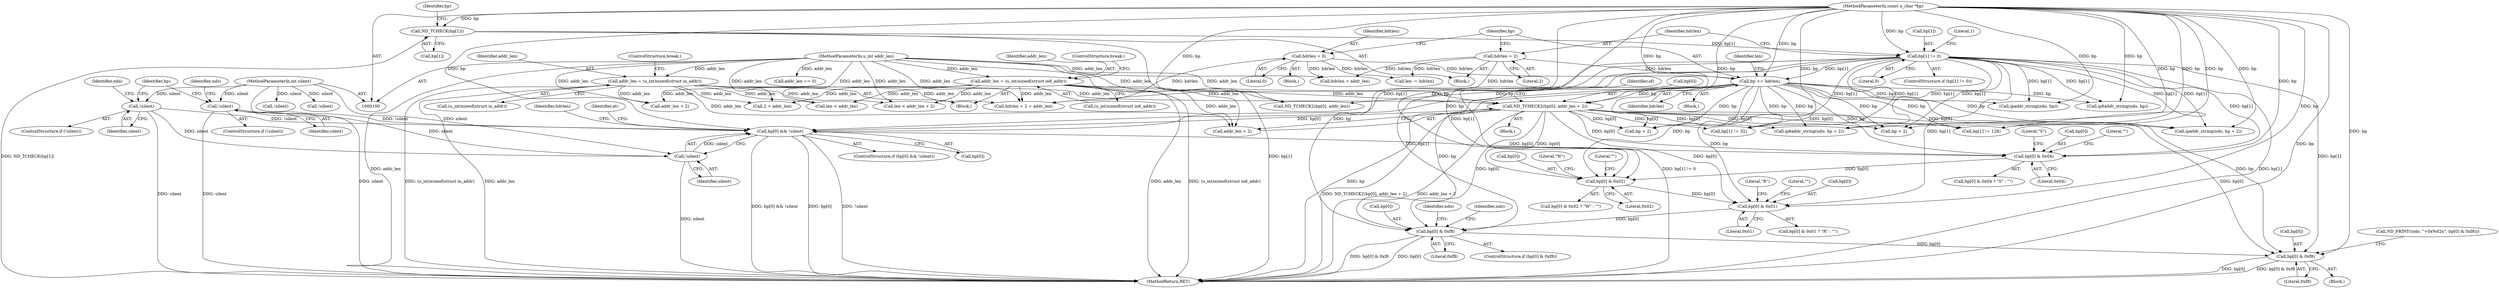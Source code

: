 digraph "0_tcpdump_5dc1860d8267b1e0cb78c9ffa2a40bea2fdb3ddc_3@array" {
"1000367" [label="(Call,bp[0] & 0x02)"];
"1000188" [label="(Call,bp += hdrlen)"];
"1000185" [label="(Call,hdrlen = 0)"];
"1000164" [label="(Call,hdrlen = 2)"];
"1000156" [label="(Call,bp[1] != 0)"];
"1000120" [label="(Call,ND_TCHECK(bp[1]))"];
"1000102" [label="(MethodParameterIn,const u_char *bp)"];
"1000358" [label="(Call,bp[0] & 0x04)"];
"1000329" [label="(Call,bp[0] && !silent)"];
"1000254" [label="(Call,ND_TCHECK2(bp[0], addr_len + 2))"];
"1000105" [label="(MethodParameterIn,u_int addr_len)"];
"1000133" [label="(Call,addr_len = (u_int)sizeof(struct in_addr))"];
"1000144" [label="(Call,addr_len = (u_int)sizeof(struct in6_addr))"];
"1000267" [label="(Call,!silent)"];
"1000106" [label="(MethodParameterIn,int silent)"];
"1000301" [label="(Call,!silent)"];
"1000333" [label="(Call,!silent)"];
"1000375" [label="(Call,bp[0] & 0x01)"];
"1000383" [label="(Call,bp[0] & 0xf8)"];
"1000394" [label="(Call,bp[0] & 0xf8)"];
"1000258" [label="(Call,addr_len + 2)"];
"1000364" [label="(Literal,\"\")"];
"1000139" [label="(ControlStructure,break;)"];
"1000192" [label="(Identifier,len)"];
"1000189" [label="(Identifier,bp)"];
"1000121" [label="(Call,bp[1])"];
"1000376" [label="(Call,bp[0])"];
"1000114" [label="(Block,)"];
"1000135" [label="(Call,(u_int)sizeof(struct in_addr))"];
"1000263" [label="(Identifier,af)"];
"1000266" [label="(ControlStructure,if (!silent))"];
"1000164" [label="(Call,hdrlen = 2)"];
"1000163" [label="(Literal,1)"];
"1000186" [label="(Identifier,hdrlen)"];
"1000250" [label="(Call,addr_len + 2)"];
"1000380" [label="(Literal,\"R\")"];
"1000300" [label="(ControlStructure,if (!silent))"];
"1000221" [label="(Call,ipaddr_string(ndo, bp))"];
"1000134" [label="(Identifier,addr_len)"];
"1000105" [label="(MethodParameterIn,u_int addr_len)"];
"1000106" [label="(MethodParameterIn,int silent)"];
"1000363" [label="(Literal,\"S\")"];
"1000368" [label="(Call,bp[0])"];
"1000330" [label="(Call,bp[0])"];
"1000238" [label="(Call,ip6addr_string(ndo, bp))"];
"1000384" [label="(Call,bp[0])"];
"1000203" [label="(Call,ND_TCHECK2(bp[0], addr_len))"];
"1000392" [label="(Block,)"];
"1000255" [label="(Call,bp[0])"];
"1000231" [label="(Call,!silent)"];
"1000371" [label="(Literal,0x02)"];
"1000405" [label="(Identifier,hdrlen)"];
"1000338" [label="(Identifier,at)"];
"1000331" [label="(Identifier,bp)"];
"1000406" [label="(Call,2 + addr_len)"];
"1000358" [label="(Call,bp[0] & 0x04)"];
"1000196" [label="(Block,)"];
"1000160" [label="(Literal,0)"];
"1000185" [label="(Call,hdrlen = 0)"];
"1000166" [label="(Literal,2)"];
"1000191" [label="(Call,len -= hdrlen)"];
"1000379" [label="(Literal,0x01)"];
"1000111" [label="(Call,addr_len == 0)"];
"1000375" [label="(Call,bp[0] & 0x01)"];
"1000383" [label="(Call,bp[0] & 0xf8)"];
"1000333" [label="(Call,!silent)"];
"1000387" [label="(Literal,0xf8)"];
"1000306" [label="(Identifier,ndo)"];
"1000367" [label="(Call,bp[0] & 0x02)"];
"1000102" [label="(MethodParameterIn,const u_char *bp)"];
"1000190" [label="(Identifier,hdrlen)"];
"1000382" [label="(ControlStructure,if (bp[0] & 0xf8))"];
"1000187" [label="(Literal,0)"];
"1000389" [label="(Call,ND_PRINT((ndo, \"+0x%02x\", bp[0] & 0xf8)))"];
"1000188" [label="(Call,bp += hdrlen)"];
"1000146" [label="(Call,(u_int)sizeof(struct in6_addr))"];
"1000328" [label="(ControlStructure,if (bp[0] && !silent))"];
"1000156" [label="(Call,bp[1] != 0)"];
"1000242" [label="(Call,hdrlen + addr_len)"];
"1000357" [label="(Call,bp[0] & 0x04 ? \"S\" : \"\")"];
"1000199" [label="(Call,len < addr_len)"];
"1000359" [label="(Call,bp[0])"];
"1000395" [label="(Call,bp[0])"];
"1000107" [label="(Block,)"];
"1000334" [label="(Identifier,silent)"];
"1000157" [label="(Call,bp[1])"];
"1000150" [label="(ControlStructure,break;)"];
"1000120" [label="(Call,ND_TCHECK(bp[1]))"];
"1000381" [label="(Literal,\"\")"];
"1000401" [label="(Identifier,ndo)"];
"1000126" [label="(Identifier,bp)"];
"1000133" [label="(Call,addr_len = (u_int)sizeof(struct in_addr))"];
"1000267" [label="(Call,!silent)"];
"1000155" [label="(ControlStructure,if (bp[1] != 0))"];
"1000128" [label="(Block,)"];
"1000311" [label="(Call,bp + 2)"];
"1000404" [label="(Call,hdrlen + 2 + addr_len)"];
"1000315" [label="(Call,bp[1] != 128)"];
"1000366" [label="(Call,bp[0] & 0x02 ? \"W\" : \"\")"];
"1000145" [label="(Identifier,addr_len)"];
"1000394" [label="(Call,bp[0] & 0xf8)"];
"1000302" [label="(Identifier,silent)"];
"1000144" [label="(Call,addr_len = (u_int)sizeof(struct in6_addr))"];
"1000168" [label="(Block,)"];
"1000268" [label="(Identifier,silent)"];
"1000275" [label="(Call,ipaddr_string(ndo, bp + 2))"];
"1000372" [label="(Literal,\"W\")"];
"1000272" [label="(Identifier,ndo)"];
"1000417" [label="(MethodReturn,RET)"];
"1000329" [label="(Call,bp[0] && !silent)"];
"1000254" [label="(Call,ND_TCHECK2(bp[0], addr_len + 2))"];
"1000165" [label="(Identifier,hdrlen)"];
"1000398" [label="(Literal,0xf8)"];
"1000277" [label="(Call,bp + 2)"];
"1000281" [label="(Call,bp[1] != 32)"];
"1000309" [label="(Call,ip6addr_string(ndo, bp + 2))"];
"1000391" [label="(Identifier,ndo)"];
"1000301" [label="(Call,!silent)"];
"1000214" [label="(Call,!silent)"];
"1000374" [label="(Call,bp[0] & 0x01 ? \"R\" : \"\")"];
"1000362" [label="(Literal,0x04)"];
"1000373" [label="(Literal,\"\")"];
"1000248" [label="(Call,len < addr_len + 2)"];
"1000367" -> "1000366"  [label="AST: "];
"1000367" -> "1000371"  [label="CFG: "];
"1000368" -> "1000367"  [label="AST: "];
"1000371" -> "1000367"  [label="AST: "];
"1000372" -> "1000367"  [label="CFG: "];
"1000373" -> "1000367"  [label="CFG: "];
"1000188" -> "1000367"  [label="DDG: bp"];
"1000358" -> "1000367"  [label="DDG: bp[0]"];
"1000102" -> "1000367"  [label="DDG: bp"];
"1000156" -> "1000367"  [label="DDG: bp[1]"];
"1000254" -> "1000367"  [label="DDG: bp[0]"];
"1000367" -> "1000375"  [label="DDG: bp[0]"];
"1000188" -> "1000107"  [label="AST: "];
"1000188" -> "1000190"  [label="CFG: "];
"1000189" -> "1000188"  [label="AST: "];
"1000190" -> "1000188"  [label="AST: "];
"1000192" -> "1000188"  [label="CFG: "];
"1000188" -> "1000417"  [label="DDG: bp"];
"1000185" -> "1000188"  [label="DDG: hdrlen"];
"1000164" -> "1000188"  [label="DDG: hdrlen"];
"1000156" -> "1000188"  [label="DDG: bp[1]"];
"1000102" -> "1000188"  [label="DDG: bp"];
"1000188" -> "1000203"  [label="DDG: bp"];
"1000188" -> "1000221"  [label="DDG: bp"];
"1000188" -> "1000238"  [label="DDG: bp"];
"1000188" -> "1000254"  [label="DDG: bp"];
"1000188" -> "1000275"  [label="DDG: bp"];
"1000188" -> "1000277"  [label="DDG: bp"];
"1000188" -> "1000281"  [label="DDG: bp"];
"1000188" -> "1000309"  [label="DDG: bp"];
"1000188" -> "1000311"  [label="DDG: bp"];
"1000188" -> "1000315"  [label="DDG: bp"];
"1000188" -> "1000329"  [label="DDG: bp"];
"1000188" -> "1000358"  [label="DDG: bp"];
"1000188" -> "1000375"  [label="DDG: bp"];
"1000188" -> "1000383"  [label="DDG: bp"];
"1000188" -> "1000394"  [label="DDG: bp"];
"1000185" -> "1000168"  [label="AST: "];
"1000185" -> "1000187"  [label="CFG: "];
"1000186" -> "1000185"  [label="AST: "];
"1000187" -> "1000185"  [label="AST: "];
"1000189" -> "1000185"  [label="CFG: "];
"1000185" -> "1000191"  [label="DDG: hdrlen"];
"1000185" -> "1000242"  [label="DDG: hdrlen"];
"1000185" -> "1000404"  [label="DDG: hdrlen"];
"1000164" -> "1000114"  [label="AST: "];
"1000164" -> "1000166"  [label="CFG: "];
"1000165" -> "1000164"  [label="AST: "];
"1000166" -> "1000164"  [label="AST: "];
"1000189" -> "1000164"  [label="CFG: "];
"1000164" -> "1000191"  [label="DDG: hdrlen"];
"1000164" -> "1000242"  [label="DDG: hdrlen"];
"1000164" -> "1000404"  [label="DDG: hdrlen"];
"1000156" -> "1000155"  [label="AST: "];
"1000156" -> "1000160"  [label="CFG: "];
"1000157" -> "1000156"  [label="AST: "];
"1000160" -> "1000156"  [label="AST: "];
"1000163" -> "1000156"  [label="CFG: "];
"1000165" -> "1000156"  [label="CFG: "];
"1000156" -> "1000417"  [label="DDG: bp[1]"];
"1000156" -> "1000417"  [label="DDG: bp[1] != 0"];
"1000120" -> "1000156"  [label="DDG: bp[1]"];
"1000102" -> "1000156"  [label="DDG: bp"];
"1000156" -> "1000221"  [label="DDG: bp[1]"];
"1000156" -> "1000238"  [label="DDG: bp[1]"];
"1000156" -> "1000275"  [label="DDG: bp[1]"];
"1000156" -> "1000277"  [label="DDG: bp[1]"];
"1000156" -> "1000281"  [label="DDG: bp[1]"];
"1000156" -> "1000309"  [label="DDG: bp[1]"];
"1000156" -> "1000311"  [label="DDG: bp[1]"];
"1000156" -> "1000315"  [label="DDG: bp[1]"];
"1000156" -> "1000329"  [label="DDG: bp[1]"];
"1000156" -> "1000358"  [label="DDG: bp[1]"];
"1000156" -> "1000375"  [label="DDG: bp[1]"];
"1000156" -> "1000383"  [label="DDG: bp[1]"];
"1000156" -> "1000394"  [label="DDG: bp[1]"];
"1000120" -> "1000114"  [label="AST: "];
"1000120" -> "1000121"  [label="CFG: "];
"1000121" -> "1000120"  [label="AST: "];
"1000126" -> "1000120"  [label="CFG: "];
"1000120" -> "1000417"  [label="DDG: bp[1]"];
"1000120" -> "1000417"  [label="DDG: ND_TCHECK(bp[1])"];
"1000102" -> "1000120"  [label="DDG: bp"];
"1000102" -> "1000100"  [label="AST: "];
"1000102" -> "1000417"  [label="DDG: bp"];
"1000102" -> "1000203"  [label="DDG: bp"];
"1000102" -> "1000221"  [label="DDG: bp"];
"1000102" -> "1000238"  [label="DDG: bp"];
"1000102" -> "1000254"  [label="DDG: bp"];
"1000102" -> "1000275"  [label="DDG: bp"];
"1000102" -> "1000277"  [label="DDG: bp"];
"1000102" -> "1000281"  [label="DDG: bp"];
"1000102" -> "1000309"  [label="DDG: bp"];
"1000102" -> "1000311"  [label="DDG: bp"];
"1000102" -> "1000315"  [label="DDG: bp"];
"1000102" -> "1000329"  [label="DDG: bp"];
"1000102" -> "1000358"  [label="DDG: bp"];
"1000102" -> "1000375"  [label="DDG: bp"];
"1000102" -> "1000383"  [label="DDG: bp"];
"1000102" -> "1000394"  [label="DDG: bp"];
"1000358" -> "1000357"  [label="AST: "];
"1000358" -> "1000362"  [label="CFG: "];
"1000359" -> "1000358"  [label="AST: "];
"1000362" -> "1000358"  [label="AST: "];
"1000363" -> "1000358"  [label="CFG: "];
"1000364" -> "1000358"  [label="CFG: "];
"1000329" -> "1000358"  [label="DDG: bp[0]"];
"1000254" -> "1000358"  [label="DDG: bp[0]"];
"1000329" -> "1000328"  [label="AST: "];
"1000329" -> "1000330"  [label="CFG: "];
"1000329" -> "1000333"  [label="CFG: "];
"1000330" -> "1000329"  [label="AST: "];
"1000333" -> "1000329"  [label="AST: "];
"1000338" -> "1000329"  [label="CFG: "];
"1000405" -> "1000329"  [label="CFG: "];
"1000329" -> "1000417"  [label="DDG: !silent"];
"1000329" -> "1000417"  [label="DDG: bp[0] && !silent"];
"1000329" -> "1000417"  [label="DDG: bp[0]"];
"1000254" -> "1000329"  [label="DDG: bp[0]"];
"1000267" -> "1000329"  [label="DDG: !silent"];
"1000301" -> "1000329"  [label="DDG: !silent"];
"1000333" -> "1000329"  [label="DDG: silent"];
"1000254" -> "1000196"  [label="AST: "];
"1000254" -> "1000258"  [label="CFG: "];
"1000255" -> "1000254"  [label="AST: "];
"1000258" -> "1000254"  [label="AST: "];
"1000263" -> "1000254"  [label="CFG: "];
"1000254" -> "1000417"  [label="DDG: ND_TCHECK2(bp[0], addr_len + 2)"];
"1000254" -> "1000417"  [label="DDG: addr_len + 2"];
"1000105" -> "1000254"  [label="DDG: addr_len"];
"1000133" -> "1000254"  [label="DDG: addr_len"];
"1000144" -> "1000254"  [label="DDG: addr_len"];
"1000254" -> "1000275"  [label="DDG: bp[0]"];
"1000254" -> "1000277"  [label="DDG: bp[0]"];
"1000254" -> "1000281"  [label="DDG: bp[0]"];
"1000254" -> "1000309"  [label="DDG: bp[0]"];
"1000254" -> "1000311"  [label="DDG: bp[0]"];
"1000254" -> "1000315"  [label="DDG: bp[0]"];
"1000254" -> "1000375"  [label="DDG: bp[0]"];
"1000254" -> "1000383"  [label="DDG: bp[0]"];
"1000254" -> "1000394"  [label="DDG: bp[0]"];
"1000105" -> "1000100"  [label="AST: "];
"1000105" -> "1000417"  [label="DDG: addr_len"];
"1000105" -> "1000111"  [label="DDG: addr_len"];
"1000105" -> "1000133"  [label="DDG: addr_len"];
"1000105" -> "1000144"  [label="DDG: addr_len"];
"1000105" -> "1000199"  [label="DDG: addr_len"];
"1000105" -> "1000203"  [label="DDG: addr_len"];
"1000105" -> "1000242"  [label="DDG: addr_len"];
"1000105" -> "1000248"  [label="DDG: addr_len"];
"1000105" -> "1000250"  [label="DDG: addr_len"];
"1000105" -> "1000258"  [label="DDG: addr_len"];
"1000105" -> "1000404"  [label="DDG: addr_len"];
"1000105" -> "1000406"  [label="DDG: addr_len"];
"1000133" -> "1000128"  [label="AST: "];
"1000133" -> "1000135"  [label="CFG: "];
"1000134" -> "1000133"  [label="AST: "];
"1000135" -> "1000133"  [label="AST: "];
"1000139" -> "1000133"  [label="CFG: "];
"1000133" -> "1000417"  [label="DDG: addr_len"];
"1000133" -> "1000417"  [label="DDG: (u_int)sizeof(struct in_addr)"];
"1000133" -> "1000199"  [label="DDG: addr_len"];
"1000133" -> "1000248"  [label="DDG: addr_len"];
"1000133" -> "1000250"  [label="DDG: addr_len"];
"1000133" -> "1000258"  [label="DDG: addr_len"];
"1000133" -> "1000404"  [label="DDG: addr_len"];
"1000133" -> "1000406"  [label="DDG: addr_len"];
"1000144" -> "1000128"  [label="AST: "];
"1000144" -> "1000146"  [label="CFG: "];
"1000145" -> "1000144"  [label="AST: "];
"1000146" -> "1000144"  [label="AST: "];
"1000150" -> "1000144"  [label="CFG: "];
"1000144" -> "1000417"  [label="DDG: addr_len"];
"1000144" -> "1000417"  [label="DDG: (u_int)sizeof(struct in6_addr)"];
"1000144" -> "1000199"  [label="DDG: addr_len"];
"1000144" -> "1000248"  [label="DDG: addr_len"];
"1000144" -> "1000250"  [label="DDG: addr_len"];
"1000144" -> "1000258"  [label="DDG: addr_len"];
"1000144" -> "1000404"  [label="DDG: addr_len"];
"1000144" -> "1000406"  [label="DDG: addr_len"];
"1000267" -> "1000266"  [label="AST: "];
"1000267" -> "1000268"  [label="CFG: "];
"1000268" -> "1000267"  [label="AST: "];
"1000272" -> "1000267"  [label="CFG: "];
"1000331" -> "1000267"  [label="CFG: "];
"1000267" -> "1000417"  [label="DDG: silent"];
"1000106" -> "1000267"  [label="DDG: silent"];
"1000267" -> "1000333"  [label="DDG: silent"];
"1000106" -> "1000100"  [label="AST: "];
"1000106" -> "1000417"  [label="DDG: silent"];
"1000106" -> "1000214"  [label="DDG: silent"];
"1000106" -> "1000231"  [label="DDG: silent"];
"1000106" -> "1000301"  [label="DDG: silent"];
"1000106" -> "1000333"  [label="DDG: silent"];
"1000301" -> "1000300"  [label="AST: "];
"1000301" -> "1000302"  [label="CFG: "];
"1000302" -> "1000301"  [label="AST: "];
"1000306" -> "1000301"  [label="CFG: "];
"1000331" -> "1000301"  [label="CFG: "];
"1000301" -> "1000417"  [label="DDG: silent"];
"1000301" -> "1000333"  [label="DDG: silent"];
"1000333" -> "1000334"  [label="CFG: "];
"1000334" -> "1000333"  [label="AST: "];
"1000333" -> "1000417"  [label="DDG: silent"];
"1000375" -> "1000374"  [label="AST: "];
"1000375" -> "1000379"  [label="CFG: "];
"1000376" -> "1000375"  [label="AST: "];
"1000379" -> "1000375"  [label="AST: "];
"1000380" -> "1000375"  [label="CFG: "];
"1000381" -> "1000375"  [label="CFG: "];
"1000375" -> "1000383"  [label="DDG: bp[0]"];
"1000383" -> "1000382"  [label="AST: "];
"1000383" -> "1000387"  [label="CFG: "];
"1000384" -> "1000383"  [label="AST: "];
"1000387" -> "1000383"  [label="AST: "];
"1000391" -> "1000383"  [label="CFG: "];
"1000401" -> "1000383"  [label="CFG: "];
"1000383" -> "1000417"  [label="DDG: bp[0] & 0xf8"];
"1000383" -> "1000417"  [label="DDG: bp[0]"];
"1000383" -> "1000394"  [label="DDG: bp[0]"];
"1000394" -> "1000392"  [label="AST: "];
"1000394" -> "1000398"  [label="CFG: "];
"1000395" -> "1000394"  [label="AST: "];
"1000398" -> "1000394"  [label="AST: "];
"1000389" -> "1000394"  [label="CFG: "];
"1000394" -> "1000417"  [label="DDG: bp[0] & 0xf8"];
"1000394" -> "1000417"  [label="DDG: bp[0]"];
}
